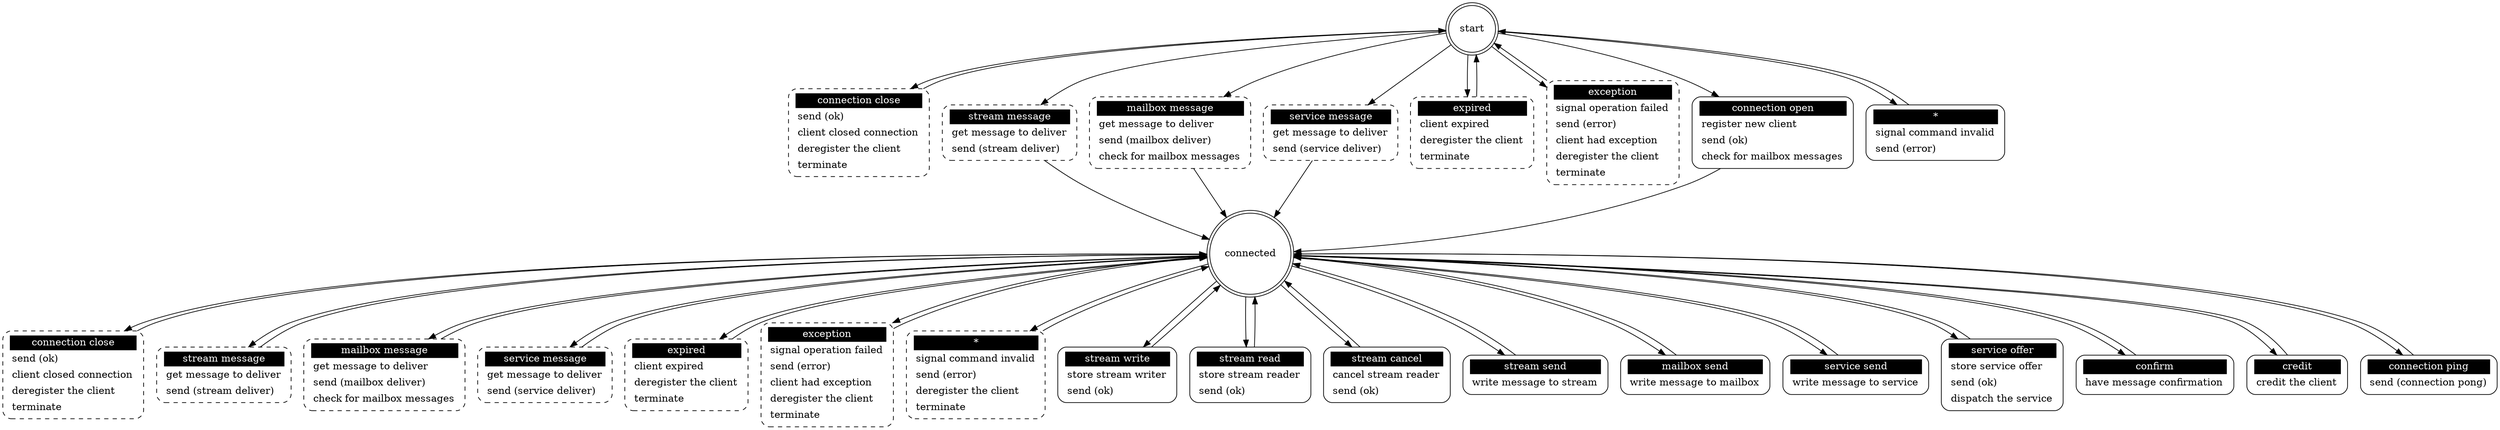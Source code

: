 ## Automatically generated from mlm_server.xml by gsl
digraph "mlm_server" {

 "start" [shape = "doublecircle"];
 "start connection close" [shape = "Mrecord" style = dashed label = <<table border="0" cellborder="0" cellpadding="3" bgcolor="white"><tr><td bgcolor="black" align="center" colspan="2"><font color="white">connection close</font></td></tr><tr><td align="left" port="r3">send (ok)</td></tr><tr><td align="left" port="r3">client closed connection</td></tr><tr><td align="left" port="r3">deregister the client</td></tr><tr><td align="left" port="r3">terminate</td></tr></table>>];
 "start" -> "start connection close";
 "start connection close" -> "start";
 "start stream message" [shape = "Mrecord" style = dashed label = <<table border="0" cellborder="0" cellpadding="3" bgcolor="white"><tr><td bgcolor="black" align="center" colspan="2"><font color="white">stream message</font></td></tr><tr><td align="left" port="r3">get message to deliver</td></tr><tr><td align="left" port="r3">send (stream deliver)</td></tr></table>>];
 "start" -> "start stream message";
 "start stream message" -> "connected";
 "start mailbox message" [shape = "Mrecord" style = dashed label = <<table border="0" cellborder="0" cellpadding="3" bgcolor="white"><tr><td bgcolor="black" align="center" colspan="2"><font color="white">mailbox message</font></td></tr><tr><td align="left" port="r3">get message to deliver</td></tr><tr><td align="left" port="r3">send (mailbox deliver)</td></tr><tr><td align="left" port="r3">check for mailbox messages</td></tr></table>>];
 "start" -> "start mailbox message";
 "start mailbox message" -> "connected";
 "start service message" [shape = "Mrecord" style = dashed label = <<table border="0" cellborder="0" cellpadding="3" bgcolor="white"><tr><td bgcolor="black" align="center" colspan="2"><font color="white">service message</font></td></tr><tr><td align="left" port="r3">get message to deliver</td></tr><tr><td align="left" port="r3">send (service deliver)</td></tr></table>>];
 "start" -> "start service message";
 "start service message" -> "connected";
 "start expired" [shape = "Mrecord" style = dashed label = <<table border="0" cellborder="0" cellpadding="3" bgcolor="white"><tr><td bgcolor="black" align="center" colspan="2"><font color="white">expired</font></td></tr><tr><td align="left" port="r3">client expired</td></tr><tr><td align="left" port="r3">deregister the client</td></tr><tr><td align="left" port="r3">terminate</td></tr></table>>];
 "start" -> "start expired";
 "start expired" -> "start";
 "start exception" [shape = "Mrecord" style = dashed label = <<table border="0" cellborder="0" cellpadding="3" bgcolor="white"><tr><td bgcolor="black" align="center" colspan="2"><font color="white">exception</font></td></tr><tr><td align="left" port="r3">signal operation failed</td></tr><tr><td align="left" port="r3">send (error)</td></tr><tr><td align="left" port="r3">client had exception</td></tr><tr><td align="left" port="r3">deregister the client</td></tr><tr><td align="left" port="r3">terminate</td></tr></table>>];
 "start" -> "start exception";
 "start exception" -> "start";
 "start connection open" [shape = "Mrecord" style = solid label = <<table border="0" cellborder="0" cellpadding="3" bgcolor="white"><tr><td bgcolor="black" align="center" colspan="2"><font color="white">connection open</font></td></tr><tr><td align="left" port="r3">register new client</td></tr><tr><td align="left" port="r3">send (ok)</td></tr><tr><td align="left" port="r3">check for mailbox messages</td></tr></table>>];
 "start" -> "start connection open";
 "start connection open" -> "connected";
 "start *" [shape = "Mrecord" style = solid label = <<table border="0" cellborder="0" cellpadding="3" bgcolor="white"><tr><td bgcolor="black" align="center" colspan="2"><font color="white">*</font></td></tr><tr><td align="left" port="r3">signal command invalid</td></tr><tr><td align="left" port="r3">send (error)</td></tr></table>>];
 "start" -> "start *";
 "start *" -> "start";

 "connected" [shape = "doublecircle"];
 "connected connection close" [shape = "Mrecord" style = dashed label = <<table border="0" cellborder="0" cellpadding="3" bgcolor="white"><tr><td bgcolor="black" align="center" colspan="2"><font color="white">connection close</font></td></tr><tr><td align="left" port="r3">send (ok)</td></tr><tr><td align="left" port="r3">client closed connection</td></tr><tr><td align="left" port="r3">deregister the client</td></tr><tr><td align="left" port="r3">terminate</td></tr></table>>];
 "connected" -> "connected connection close";
 "connected connection close" -> "connected";
 "connected stream message" [shape = "Mrecord" style = dashed label = <<table border="0" cellborder="0" cellpadding="3" bgcolor="white"><tr><td bgcolor="black" align="center" colspan="2"><font color="white">stream message</font></td></tr><tr><td align="left" port="r3">get message to deliver</td></tr><tr><td align="left" port="r3">send (stream deliver)</td></tr></table>>];
 "connected" -> "connected stream message";
 "connected stream message" -> "connected";
 "connected mailbox message" [shape = "Mrecord" style = dashed label = <<table border="0" cellborder="0" cellpadding="3" bgcolor="white"><tr><td bgcolor="black" align="center" colspan="2"><font color="white">mailbox message</font></td></tr><tr><td align="left" port="r3">get message to deliver</td></tr><tr><td align="left" port="r3">send (mailbox deliver)</td></tr><tr><td align="left" port="r3">check for mailbox messages</td></tr></table>>];
 "connected" -> "connected mailbox message";
 "connected mailbox message" -> "connected";
 "connected service message" [shape = "Mrecord" style = dashed label = <<table border="0" cellborder="0" cellpadding="3" bgcolor="white"><tr><td bgcolor="black" align="center" colspan="2"><font color="white">service message</font></td></tr><tr><td align="left" port="r3">get message to deliver</td></tr><tr><td align="left" port="r3">send (service deliver)</td></tr></table>>];
 "connected" -> "connected service message";
 "connected service message" -> "connected";
 "connected expired" [shape = "Mrecord" style = dashed label = <<table border="0" cellborder="0" cellpadding="3" bgcolor="white"><tr><td bgcolor="black" align="center" colspan="2"><font color="white">expired</font></td></tr><tr><td align="left" port="r3">client expired</td></tr><tr><td align="left" port="r3">deregister the client</td></tr><tr><td align="left" port="r3">terminate</td></tr></table>>];
 "connected" -> "connected expired";
 "connected expired" -> "connected";
 "connected exception" [shape = "Mrecord" style = dashed label = <<table border="0" cellborder="0" cellpadding="3" bgcolor="white"><tr><td bgcolor="black" align="center" colspan="2"><font color="white">exception</font></td></tr><tr><td align="left" port="r3">signal operation failed</td></tr><tr><td align="left" port="r3">send (error)</td></tr><tr><td align="left" port="r3">client had exception</td></tr><tr><td align="left" port="r3">deregister the client</td></tr><tr><td align="left" port="r3">terminate</td></tr></table>>];
 "connected" -> "connected exception";
 "connected exception" -> "connected";
 "connected *" [shape = "Mrecord" style = dashed label = <<table border="0" cellborder="0" cellpadding="3" bgcolor="white"><tr><td bgcolor="black" align="center" colspan="2"><font color="white">*</font></td></tr><tr><td align="left" port="r3">signal command invalid</td></tr><tr><td align="left" port="r3">send (error)</td></tr><tr><td align="left" port="r3">deregister the client</td></tr><tr><td align="left" port="r3">terminate</td></tr></table>>];
 "connected" -> "connected *";
 "connected *" -> "connected";
 "connected stream write" [shape = "Mrecord" style = solid label = <<table border="0" cellborder="0" cellpadding="3" bgcolor="white"><tr><td bgcolor="black" align="center" colspan="2"><font color="white">stream write</font></td></tr><tr><td align="left" port="r3">store stream writer</td></tr><tr><td align="left" port="r3">send (ok)</td></tr></table>>];
 "connected" -> "connected stream write";
 "connected stream write" -> "connected";
 "connected stream read" [shape = "Mrecord" style = solid label = <<table border="0" cellborder="0" cellpadding="3" bgcolor="white"><tr><td bgcolor="black" align="center" colspan="2"><font color="white">stream read</font></td></tr><tr><td align="left" port="r3">store stream reader</td></tr><tr><td align="left" port="r3">send (ok)</td></tr></table>>];
 "connected" -> "connected stream read";
 "connected stream read" -> "connected";
 "connected stream cancel" [shape = "Mrecord" style = solid label = <<table border="0" cellborder="0" cellpadding="3" bgcolor="white"><tr><td bgcolor="black" align="center" colspan="2"><font color="white">stream cancel</font></td></tr><tr><td align="left" port="r3">cancel stream reader</td></tr><tr><td align="left" port="r3">send (ok)</td></tr></table>>];
 "connected" -> "connected stream cancel";
 "connected stream cancel" -> "connected";
 "connected stream send" [shape = "Mrecord" style = solid label = <<table border="0" cellborder="0" cellpadding="3" bgcolor="white"><tr><td bgcolor="black" align="center" colspan="2"><font color="white">stream send</font></td></tr><tr><td align="left" port="r3">write message to stream</td></tr></table>>];
 "connected" -> "connected stream send";
 "connected stream send" -> "connected";
 "connected mailbox send" [shape = "Mrecord" style = solid label = <<table border="0" cellborder="0" cellpadding="3" bgcolor="white"><tr><td bgcolor="black" align="center" colspan="2"><font color="white">mailbox send</font></td></tr><tr><td align="left" port="r3">write message to mailbox</td></tr></table>>];
 "connected" -> "connected mailbox send";
 "connected mailbox send" -> "connected";
 "connected service send" [shape = "Mrecord" style = solid label = <<table border="0" cellborder="0" cellpadding="3" bgcolor="white"><tr><td bgcolor="black" align="center" colspan="2"><font color="white">service send</font></td></tr><tr><td align="left" port="r3">write message to service</td></tr></table>>];
 "connected" -> "connected service send";
 "connected service send" -> "connected";
 "connected service offer" [shape = "Mrecord" style = solid label = <<table border="0" cellborder="0" cellpadding="3" bgcolor="white"><tr><td bgcolor="black" align="center" colspan="2"><font color="white">service offer</font></td></tr><tr><td align="left" port="r3">store service offer</td></tr><tr><td align="left" port="r3">send (ok)</td></tr><tr><td align="left" port="r3">dispatch the service</td></tr></table>>];
 "connected" -> "connected service offer";
 "connected service offer" -> "connected";
 "connected confirm" [shape = "Mrecord" style = solid label = <<table border="0" cellborder="0" cellpadding="3" bgcolor="white"><tr><td bgcolor="black" align="center" colspan="2"><font color="white">confirm</font></td></tr><tr><td align="left" port="r3">have message confirmation</td></tr></table>>];
 "connected" -> "connected confirm";
 "connected confirm" -> "connected";
 "connected credit" [shape = "Mrecord" style = solid label = <<table border="0" cellborder="0" cellpadding="3" bgcolor="white"><tr><td bgcolor="black" align="center" colspan="2"><font color="white">credit</font></td></tr><tr><td align="left" port="r3">credit the client</td></tr></table>>];
 "connected" -> "connected credit";
 "connected credit" -> "connected";
 "connected connection ping" [shape = "Mrecord" style = solid label = <<table border="0" cellborder="0" cellpadding="3" bgcolor="white"><tr><td bgcolor="black" align="center" colspan="2"><font color="white">connection ping</font></td></tr><tr><td align="left" port="r3">send (connection pong)</td></tr></table>>];
 "connected" -> "connected connection ping";
 "connected connection ping" -> "connected";
}
